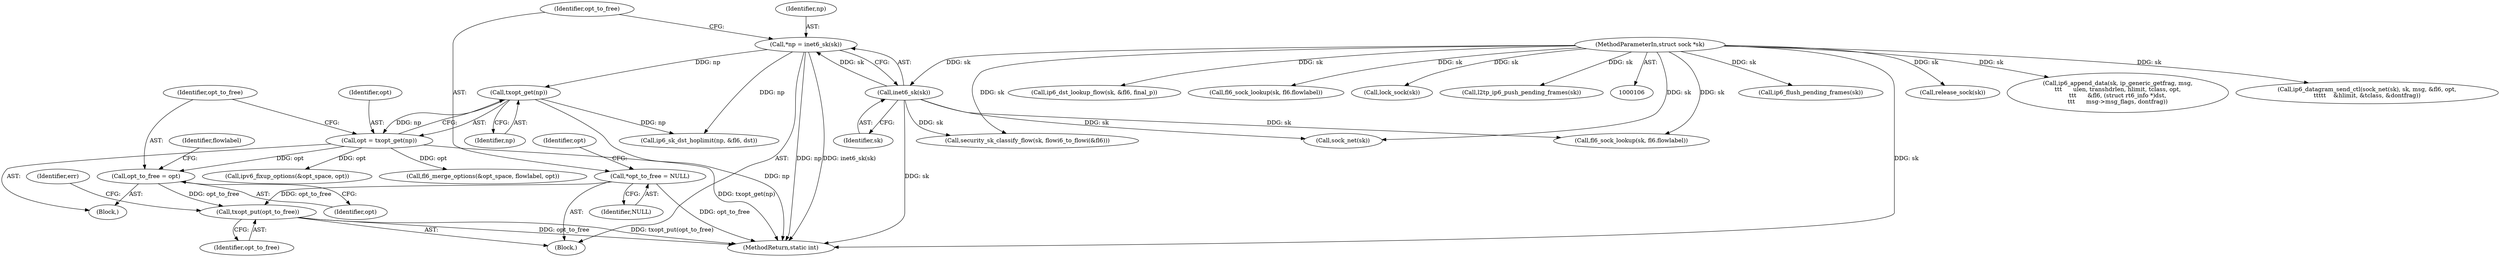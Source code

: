 digraph "0_linux_45f6fad84cc305103b28d73482b344d7f5b76f39_19@pointer" {
"1000636" [label="(Call,txopt_put(opt_to_free))"];
"1000121" [label="(Call,*opt_to_free = NULL)"];
"1000428" [label="(Call,opt_to_free = opt)"];
"1000424" [label="(Call,opt = txopt_get(np))"];
"1000426" [label="(Call,txopt_get(np))"];
"1000116" [label="(Call,*np = inet6_sk(sk))"];
"1000118" [label="(Call,inet6_sk(sk))"];
"1000107" [label="(MethodParameterIn,struct sock *sk)"];
"1000122" [label="(Identifier,opt_to_free)"];
"1000641" [label="(Identifier,err)"];
"1000117" [label="(Identifier,np)"];
"1000442" [label="(Call,ipv6_fixup_options(&opt_space, opt))"];
"1000425" [label="(Identifier,opt)"];
"1000116" [label="(Call,*np = inet6_sk(sk))"];
"1000118" [label="(Call,inet6_sk(sk))"];
"1000662" [label="(MethodReturn,static int)"];
"1000559" [label="(Call,ip6_sk_dst_hoplimit(np, &fl6, dst))"];
"1000119" [label="(Identifier,sk)"];
"1000362" [label="(Call,sock_net(sk))"];
"1000614" [label="(Call,ip6_flush_pending_frames(sk))"];
"1000121" [label="(Call,*opt_to_free = NULL)"];
"1000426" [label="(Call,txopt_get(np))"];
"1000110" [label="(Block,)"];
"1000430" [label="(Identifier,opt)"];
"1000637" [label="(Identifier,opt_to_free)"];
"1000428" [label="(Call,opt_to_free = opt)"];
"1000427" [label="(Identifier,np)"];
"1000532" [label="(Call,security_sk_classify_flow(sk, flowi6_to_flowi(&fl6)))"];
"1000107" [label="(MethodParameterIn,struct sock *sk)"];
"1000628" [label="(Call,release_sock(sk))"];
"1000594" [label="(Call,ip6_append_data(sk, ip_generic_getfrag, msg,\n\t\t\t      ulen, transhdrlen, hlimit, tclass, opt,\n\t\t\t      &fl6, (struct rt6_info *)dst,\n\t\t\t      msg->msg_flags, dontfrag))"];
"1000636" [label="(Call,txopt_put(opt_to_free))"];
"1000361" [label="(Call,ip6_datagram_send_ctl(sock_net(sk), sk, msg, &fl6, opt,\n\t\t\t\t\t    &hlimit, &tclass, &dontfrag))"];
"1000435" [label="(Call,fl6_merge_options(&opt_space, flowlabel, opt))"];
"1000250" [label="(Call,fl6_sock_lookup(sk, fl6.flowlabel))"];
"1000539" [label="(Call,ip6_dst_lookup_flow(sk, &fl6, final_p))"];
"1000126" [label="(Identifier,opt)"];
"1000429" [label="(Identifier,opt_to_free)"];
"1000423" [label="(Block,)"];
"1000432" [label="(Identifier,flowlabel)"];
"1000396" [label="(Call,fl6_sock_lookup(sk, fl6.flowlabel))"];
"1000123" [label="(Identifier,NULL)"];
"1000590" [label="(Call,lock_sock(sk))"];
"1000424" [label="(Call,opt = txopt_get(np))"];
"1000626" [label="(Call,l2tp_ip6_push_pending_frames(sk))"];
"1000636" -> "1000110"  [label="AST: "];
"1000636" -> "1000637"  [label="CFG: "];
"1000637" -> "1000636"  [label="AST: "];
"1000641" -> "1000636"  [label="CFG: "];
"1000636" -> "1000662"  [label="DDG: opt_to_free"];
"1000636" -> "1000662"  [label="DDG: txopt_put(opt_to_free)"];
"1000121" -> "1000636"  [label="DDG: opt_to_free"];
"1000428" -> "1000636"  [label="DDG: opt_to_free"];
"1000121" -> "1000110"  [label="AST: "];
"1000121" -> "1000123"  [label="CFG: "];
"1000122" -> "1000121"  [label="AST: "];
"1000123" -> "1000121"  [label="AST: "];
"1000126" -> "1000121"  [label="CFG: "];
"1000121" -> "1000662"  [label="DDG: opt_to_free"];
"1000428" -> "1000423"  [label="AST: "];
"1000428" -> "1000430"  [label="CFG: "];
"1000429" -> "1000428"  [label="AST: "];
"1000430" -> "1000428"  [label="AST: "];
"1000432" -> "1000428"  [label="CFG: "];
"1000424" -> "1000428"  [label="DDG: opt"];
"1000424" -> "1000423"  [label="AST: "];
"1000424" -> "1000426"  [label="CFG: "];
"1000425" -> "1000424"  [label="AST: "];
"1000426" -> "1000424"  [label="AST: "];
"1000429" -> "1000424"  [label="CFG: "];
"1000424" -> "1000662"  [label="DDG: txopt_get(np)"];
"1000426" -> "1000424"  [label="DDG: np"];
"1000424" -> "1000435"  [label="DDG: opt"];
"1000424" -> "1000442"  [label="DDG: opt"];
"1000426" -> "1000427"  [label="CFG: "];
"1000427" -> "1000426"  [label="AST: "];
"1000426" -> "1000662"  [label="DDG: np"];
"1000116" -> "1000426"  [label="DDG: np"];
"1000426" -> "1000559"  [label="DDG: np"];
"1000116" -> "1000110"  [label="AST: "];
"1000116" -> "1000118"  [label="CFG: "];
"1000117" -> "1000116"  [label="AST: "];
"1000118" -> "1000116"  [label="AST: "];
"1000122" -> "1000116"  [label="CFG: "];
"1000116" -> "1000662"  [label="DDG: np"];
"1000116" -> "1000662"  [label="DDG: inet6_sk(sk)"];
"1000118" -> "1000116"  [label="DDG: sk"];
"1000116" -> "1000559"  [label="DDG: np"];
"1000118" -> "1000119"  [label="CFG: "];
"1000119" -> "1000118"  [label="AST: "];
"1000118" -> "1000662"  [label="DDG: sk"];
"1000107" -> "1000118"  [label="DDG: sk"];
"1000118" -> "1000250"  [label="DDG: sk"];
"1000118" -> "1000362"  [label="DDG: sk"];
"1000118" -> "1000532"  [label="DDG: sk"];
"1000107" -> "1000106"  [label="AST: "];
"1000107" -> "1000662"  [label="DDG: sk"];
"1000107" -> "1000250"  [label="DDG: sk"];
"1000107" -> "1000362"  [label="DDG: sk"];
"1000107" -> "1000361"  [label="DDG: sk"];
"1000107" -> "1000396"  [label="DDG: sk"];
"1000107" -> "1000532"  [label="DDG: sk"];
"1000107" -> "1000539"  [label="DDG: sk"];
"1000107" -> "1000590"  [label="DDG: sk"];
"1000107" -> "1000594"  [label="DDG: sk"];
"1000107" -> "1000614"  [label="DDG: sk"];
"1000107" -> "1000626"  [label="DDG: sk"];
"1000107" -> "1000628"  [label="DDG: sk"];
}
